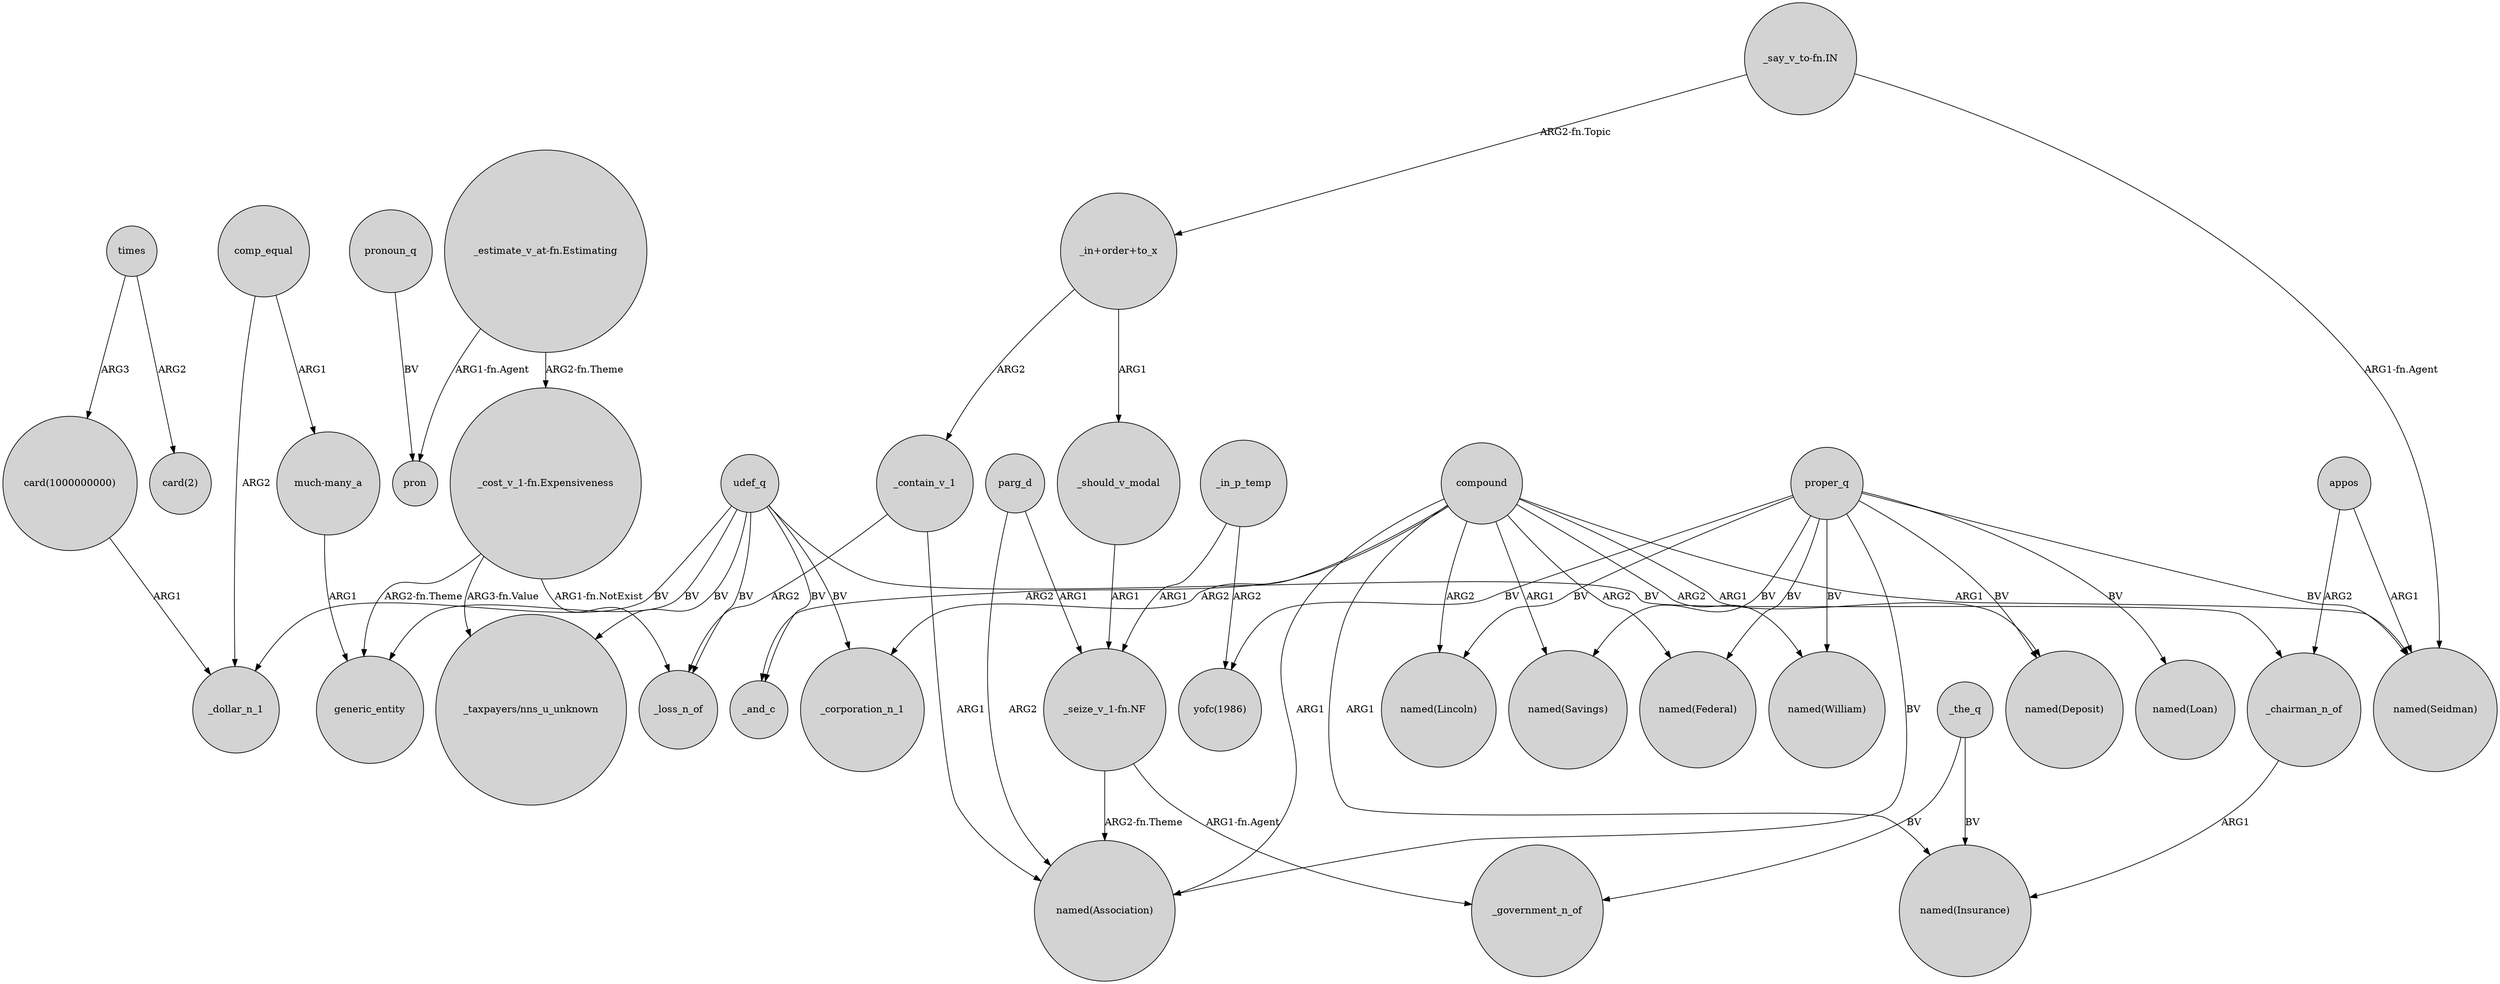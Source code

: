 digraph {
	node [shape=circle style=filled]
	_in_p_temp -> "_seize_v_1-fn.NF" [label=ARG1]
	_contain_v_1 -> _loss_n_of [label=ARG2]
	_in_p_temp -> "yofc(1986)" [label=ARG2]
	compound -> "named(Lincoln)" [label=ARG2]
	udef_q -> generic_entity [label=BV]
	"_say_v_to-fn.IN" -> "named(Seidman)" [label="ARG1-fn.Agent"]
	_chairman_n_of -> "named(Insurance)" [label=ARG1]
	"much-many_a" -> generic_entity [label=ARG1]
	compound -> "named(Deposit)" [label=ARG1]
	"_in+order+to_x" -> _should_v_modal [label=ARG1]
	compound -> "named(Savings)" [label=ARG1]
	compound -> _corporation_n_1 [label=ARG2]
	comp_equal -> "much-many_a" [label=ARG1]
	parg_d -> "named(Association)" [label=ARG2]
	comp_equal -> _dollar_n_1 [label=ARG2]
	_the_q -> "named(Insurance)" [label=BV]
	"_cost_v_1-fn.Expensiveness" -> generic_entity [label="ARG2-fn.Theme"]
	udef_q -> _chairman_n_of [label=BV]
	proper_q -> "named(Deposit)" [label=BV]
	"_say_v_to-fn.IN" -> "_in+order+to_x" [label="ARG2-fn.Topic"]
	proper_q -> "named(Lincoln)" [label=BV]
	times -> "card(1000000000)" [label=ARG3]
	"_seize_v_1-fn.NF" -> _government_n_of [label="ARG1-fn.Agent"]
	proper_q -> "named(Seidman)" [label=BV]
	udef_q -> _corporation_n_1 [label=BV]
	_should_v_modal -> "_seize_v_1-fn.NF" [label=ARG1]
	parg_d -> "_seize_v_1-fn.NF" [label=ARG1]
	compound -> _and_c [label=ARG2]
	pronoun_q -> pron [label=BV]
	appos -> _chairman_n_of [label=ARG2]
	compound -> "named(William)" [label=ARG2]
	"_seize_v_1-fn.NF" -> "named(Association)" [label="ARG2-fn.Theme"]
	"_estimate_v_at-fn.Estimating" -> pron [label="ARG1-fn.Agent"]
	udef_q -> "_taxpayers/nns_u_unknown" [label=BV]
	"_estimate_v_at-fn.Estimating" -> "_cost_v_1-fn.Expensiveness" [label="ARG2-fn.Theme"]
	proper_q -> "yofc(1986)" [label=BV]
	_contain_v_1 -> "named(Association)" [label=ARG1]
	proper_q -> "named(Association)" [label=BV]
	proper_q -> "named(Federal)" [label=BV]
	"_in+order+to_x" -> _contain_v_1 [label=ARG2]
	"_cost_v_1-fn.Expensiveness" -> _loss_n_of [label="ARG1-fn.NotExist"]
	times -> "card(2)" [label=ARG2]
	proper_q -> "named(Savings)" [label=BV]
	_the_q -> _government_n_of [label=BV]
	appos -> "named(Seidman)" [label=ARG1]
	compound -> "named(Insurance)" [label=ARG1]
	proper_q -> "named(Loan)" [label=BV]
	"_cost_v_1-fn.Expensiveness" -> "_taxpayers/nns_u_unknown" [label="ARG3-fn.Value"]
	udef_q -> _dollar_n_1 [label=BV]
	compound -> "named(Association)" [label=ARG1]
	"card(1000000000)" -> _dollar_n_1 [label=ARG1]
	udef_q -> _and_c [label=BV]
	compound -> "named(Federal)" [label=ARG2]
	compound -> "named(Seidman)" [label=ARG1]
	udef_q -> _loss_n_of [label=BV]
	proper_q -> "named(William)" [label=BV]
}
